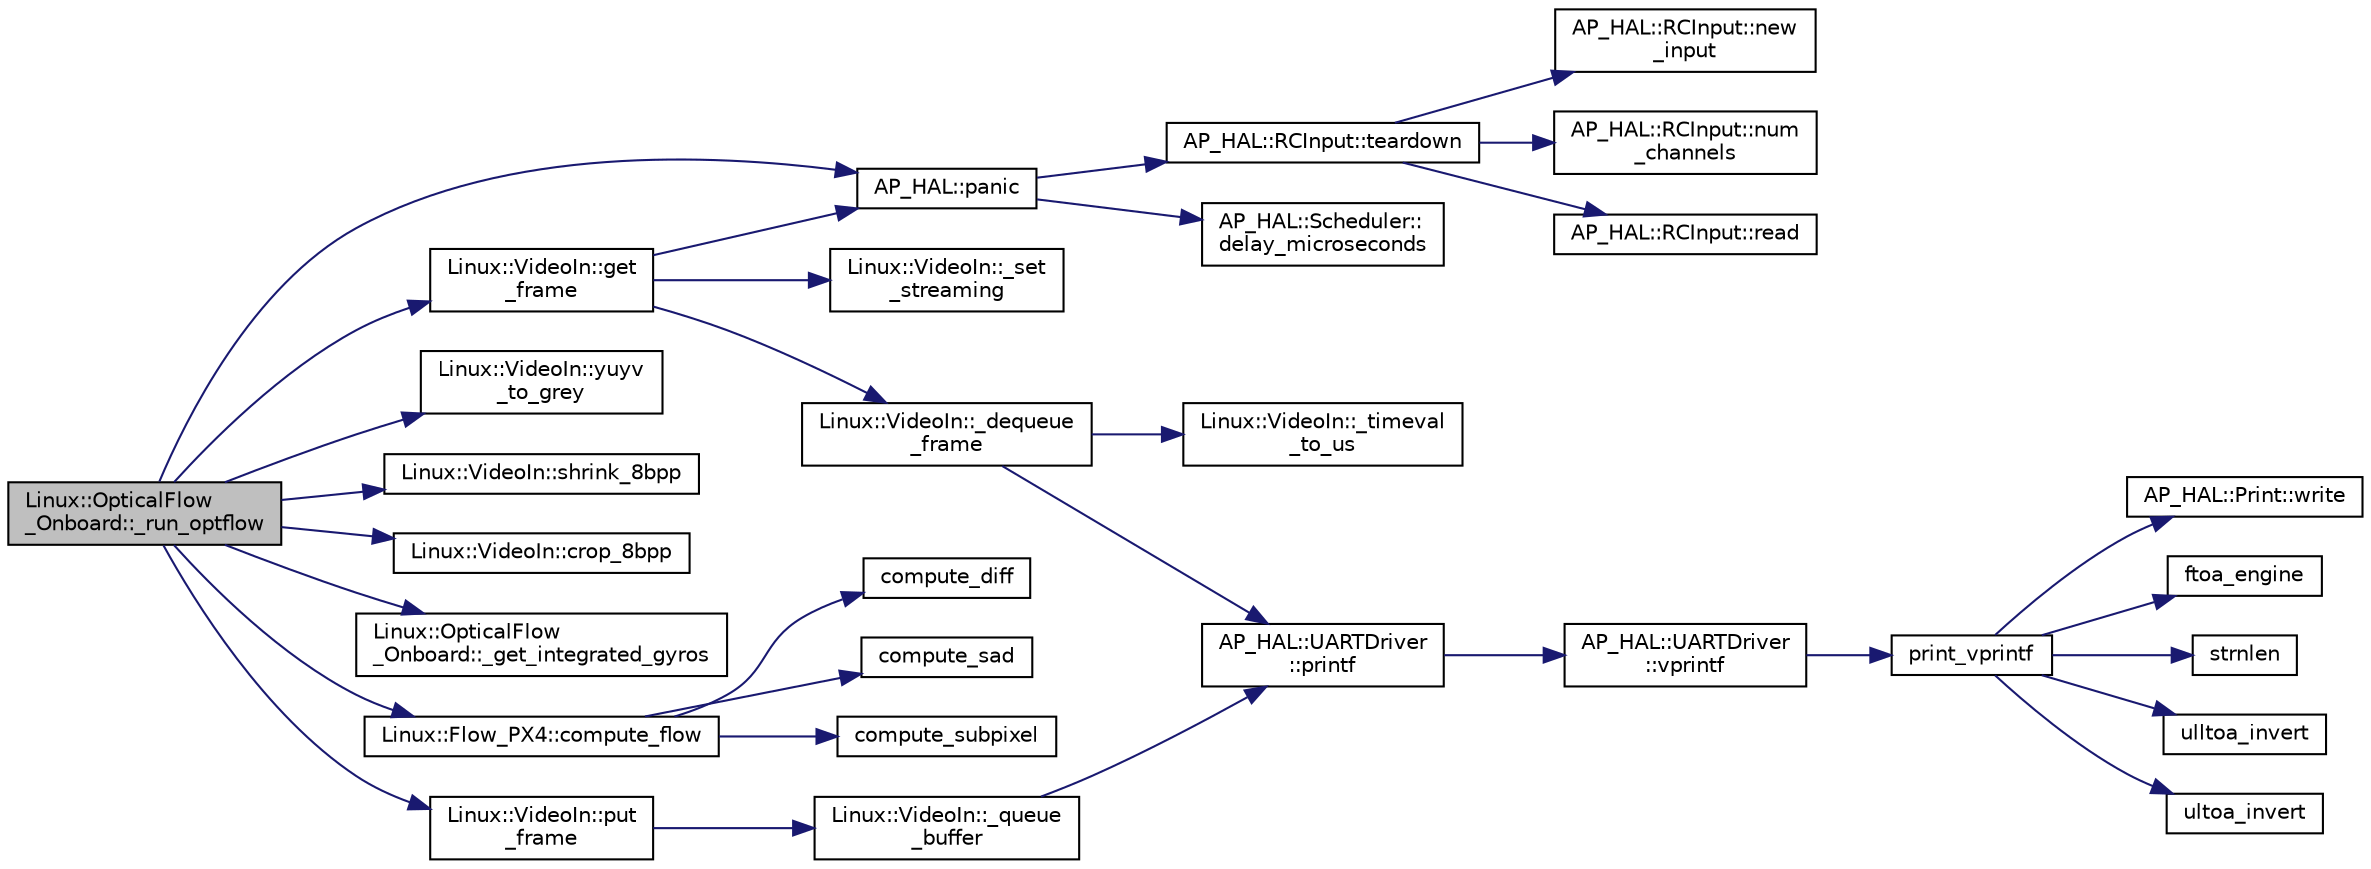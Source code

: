 digraph "Linux::OpticalFlow_Onboard::_run_optflow"
{
 // INTERACTIVE_SVG=YES
  edge [fontname="Helvetica",fontsize="10",labelfontname="Helvetica",labelfontsize="10"];
  node [fontname="Helvetica",fontsize="10",shape=record];
  rankdir="LR";
  Node1 [label="Linux::OpticalFlow\l_Onboard::_run_optflow",height=0.2,width=0.4,color="black", fillcolor="grey75", style="filled", fontcolor="black"];
  Node1 -> Node2 [color="midnightblue",fontsize="10",style="solid",fontname="Helvetica"];
  Node2 [label="AP_HAL::panic",height=0.2,width=0.4,color="black", fillcolor="white", style="filled",URL="$namespaceAP__HAL.html#a71832f03d849a0c088f04fc98d3c8143"];
  Node2 -> Node3 [color="midnightblue",fontsize="10",style="solid",fontname="Helvetica"];
  Node3 [label="AP_HAL::RCInput::teardown",height=0.2,width=0.4,color="black", fillcolor="white", style="filled",URL="$classAP__HAL_1_1RCInput.html#a2bea13d38f2b9ae8bf5193a3a69f0a31"];
  Node3 -> Node4 [color="midnightblue",fontsize="10",style="solid",fontname="Helvetica"];
  Node4 [label="AP_HAL::RCInput::new\l_input",height=0.2,width=0.4,color="black", fillcolor="white", style="filled",URL="$classAP__HAL_1_1RCInput.html#aee1fade33080edef83dd7db0fad0f7da"];
  Node3 -> Node5 [color="midnightblue",fontsize="10",style="solid",fontname="Helvetica"];
  Node5 [label="AP_HAL::RCInput::num\l_channels",height=0.2,width=0.4,color="black", fillcolor="white", style="filled",URL="$classAP__HAL_1_1RCInput.html#ae55f959c6115c1f41783af3a2b6c4fcd"];
  Node3 -> Node6 [color="midnightblue",fontsize="10",style="solid",fontname="Helvetica"];
  Node6 [label="AP_HAL::RCInput::read",height=0.2,width=0.4,color="black", fillcolor="white", style="filled",URL="$classAP__HAL_1_1RCInput.html#a078fd7e6d2e6a899009ec674a8e03498"];
  Node2 -> Node7 [color="midnightblue",fontsize="10",style="solid",fontname="Helvetica"];
  Node7 [label="AP_HAL::Scheduler::\ldelay_microseconds",height=0.2,width=0.4,color="black", fillcolor="white", style="filled",URL="$classAP__HAL_1_1Scheduler.html#a78c4f1b1f192ac1c99544b6cc8f099b0"];
  Node1 -> Node8 [color="midnightblue",fontsize="10",style="solid",fontname="Helvetica"];
  Node8 [label="Linux::VideoIn::get\l_frame",height=0.2,width=0.4,color="black", fillcolor="white", style="filled",URL="$classLinux_1_1VideoIn.html#a45318488c6c807451d55181bbbfc8177"];
  Node8 -> Node9 [color="midnightblue",fontsize="10",style="solid",fontname="Helvetica"];
  Node9 [label="Linux::VideoIn::_set\l_streaming",height=0.2,width=0.4,color="black", fillcolor="white", style="filled",URL="$classLinux_1_1VideoIn.html#ae7f066941da7d01c77295275c8d70d21"];
  Node8 -> Node2 [color="midnightblue",fontsize="10",style="solid",fontname="Helvetica"];
  Node8 -> Node10 [color="midnightblue",fontsize="10",style="solid",fontname="Helvetica"];
  Node10 [label="Linux::VideoIn::_dequeue\l_frame",height=0.2,width=0.4,color="black", fillcolor="white", style="filled",URL="$classLinux_1_1VideoIn.html#a0d827da74dc9e146818b3fdb0d5ee815"];
  Node10 -> Node11 [color="midnightblue",fontsize="10",style="solid",fontname="Helvetica"];
  Node11 [label="AP_HAL::UARTDriver\l::printf",height=0.2,width=0.4,color="black", fillcolor="white", style="filled",URL="$classAP__HAL_1_1UARTDriver.html#a6ceedc792594e59fc7d80b39a435f027"];
  Node11 -> Node12 [color="midnightblue",fontsize="10",style="solid",fontname="Helvetica"];
  Node12 [label="AP_HAL::UARTDriver\l::vprintf",height=0.2,width=0.4,color="black", fillcolor="white", style="filled",URL="$classAP__HAL_1_1UARTDriver.html#aa8abfb6d6641299472c29ac1edde559f"];
  Node12 -> Node13 [color="midnightblue",fontsize="10",style="solid",fontname="Helvetica"];
  Node13 [label="print_vprintf",height=0.2,width=0.4,color="black", fillcolor="white", style="filled",URL="$print__vprintf_8cpp.html#a1534eaeab54696df96975b56d9f49212"];
  Node13 -> Node14 [color="midnightblue",fontsize="10",style="solid",fontname="Helvetica"];
  Node14 [label="AP_HAL::Print::write",height=0.2,width=0.4,color="black", fillcolor="white", style="filled",URL="$classAP__HAL_1_1Print.html#acc65391952a43334f8f5c9bef341f501"];
  Node13 -> Node15 [color="midnightblue",fontsize="10",style="solid",fontname="Helvetica"];
  Node15 [label="ftoa_engine",height=0.2,width=0.4,color="black", fillcolor="white", style="filled",URL="$ftoa__engine_8cpp.html#a1c28234da8f20b43c85890d4bb452947"];
  Node13 -> Node16 [color="midnightblue",fontsize="10",style="solid",fontname="Helvetica"];
  Node16 [label="strnlen",height=0.2,width=0.4,color="black", fillcolor="white", style="filled",URL="$replace_8cpp.html#a880bcc7b85a09e6254691bebd5344b51"];
  Node13 -> Node17 [color="midnightblue",fontsize="10",style="solid",fontname="Helvetica"];
  Node17 [label="ulltoa_invert",height=0.2,width=0.4,color="black", fillcolor="white", style="filled",URL="$utoa__invert_8cpp.html#a34926f552460b47c414ec4d83b32815c"];
  Node13 -> Node18 [color="midnightblue",fontsize="10",style="solid",fontname="Helvetica"];
  Node18 [label="ultoa_invert",height=0.2,width=0.4,color="black", fillcolor="white", style="filled",URL="$utoa__invert_8cpp.html#a5d99bba8e697c1e11da489d88fca8559"];
  Node10 -> Node19 [color="midnightblue",fontsize="10",style="solid",fontname="Helvetica"];
  Node19 [label="Linux::VideoIn::_timeval\l_to_us",height=0.2,width=0.4,color="black", fillcolor="white", style="filled",URL="$classLinux_1_1VideoIn.html#aa8d48abac512c687d06d2065d185d8e6"];
  Node1 -> Node20 [color="midnightblue",fontsize="10",style="solid",fontname="Helvetica"];
  Node20 [label="Linux::VideoIn::yuyv\l_to_grey",height=0.2,width=0.4,color="black", fillcolor="white", style="filled",URL="$classLinux_1_1VideoIn.html#a1af2d187414fe3857fb82cfb84c55f2c"];
  Node1 -> Node21 [color="midnightblue",fontsize="10",style="solid",fontname="Helvetica"];
  Node21 [label="Linux::VideoIn::shrink_8bpp",height=0.2,width=0.4,color="black", fillcolor="white", style="filled",URL="$classLinux_1_1VideoIn.html#a4be547161766ecca064aa03fe9309803"];
  Node1 -> Node22 [color="midnightblue",fontsize="10",style="solid",fontname="Helvetica"];
  Node22 [label="Linux::VideoIn::crop_8bpp",height=0.2,width=0.4,color="black", fillcolor="white", style="filled",URL="$classLinux_1_1VideoIn.html#a4ed2519ba5a32cc7a81e6910383f8e97"];
  Node1 -> Node23 [color="midnightblue",fontsize="10",style="solid",fontname="Helvetica"];
  Node23 [label="Linux::OpticalFlow\l_Onboard::_get_integrated_gyros",height=0.2,width=0.4,color="black", fillcolor="white", style="filled",URL="$classLinux_1_1OpticalFlow__Onboard.html#a6cfaefcf685e68fa506c37393071c04a"];
  Node1 -> Node24 [color="midnightblue",fontsize="10",style="solid",fontname="Helvetica"];
  Node24 [label="Linux::Flow_PX4::compute_flow",height=0.2,width=0.4,color="black", fillcolor="white", style="filled",URL="$classLinux_1_1Flow__PX4.html#abc334b0f6eb760997ed23f9f373d9d98"];
  Node24 -> Node25 [color="midnightblue",fontsize="10",style="solid",fontname="Helvetica"];
  Node25 [label="compute_diff",height=0.2,width=0.4,color="black", fillcolor="white", style="filled",URL="$Flow__PX4_8cpp.html#a32854b3814e2dea4700c1aefc382c184",tooltip="Compute the average pixel gradient of all horizontal and vertical steps. "];
  Node24 -> Node26 [color="midnightblue",fontsize="10",style="solid",fontname="Helvetica"];
  Node26 [label="compute_sad",height=0.2,width=0.4,color="black", fillcolor="white", style="filled",URL="$Flow__PX4_8cpp.html#adc25098c159423f77b4acd31d0721b37",tooltip="Compute SAD of two pixel windows. "];
  Node24 -> Node27 [color="midnightblue",fontsize="10",style="solid",fontname="Helvetica"];
  Node27 [label="compute_subpixel",height=0.2,width=0.4,color="black", fillcolor="white", style="filled",URL="$Flow__PX4_8cpp.html#a6ecede8f249a2f7f2e369f5b3333fe09",tooltip="Compute SAD distances of subpixel shift of two pixel patterns. "];
  Node1 -> Node28 [color="midnightblue",fontsize="10",style="solid",fontname="Helvetica"];
  Node28 [label="Linux::VideoIn::put\l_frame",height=0.2,width=0.4,color="black", fillcolor="white", style="filled",URL="$classLinux_1_1VideoIn.html#af65f7040e36b19df9b455129312381c6"];
  Node28 -> Node29 [color="midnightblue",fontsize="10",style="solid",fontname="Helvetica"];
  Node29 [label="Linux::VideoIn::_queue\l_buffer",height=0.2,width=0.4,color="black", fillcolor="white", style="filled",URL="$classLinux_1_1VideoIn.html#a8e5da3811086d1a8d8f7d037bf4895d9"];
  Node29 -> Node11 [color="midnightblue",fontsize="10",style="solid",fontname="Helvetica"];
}
